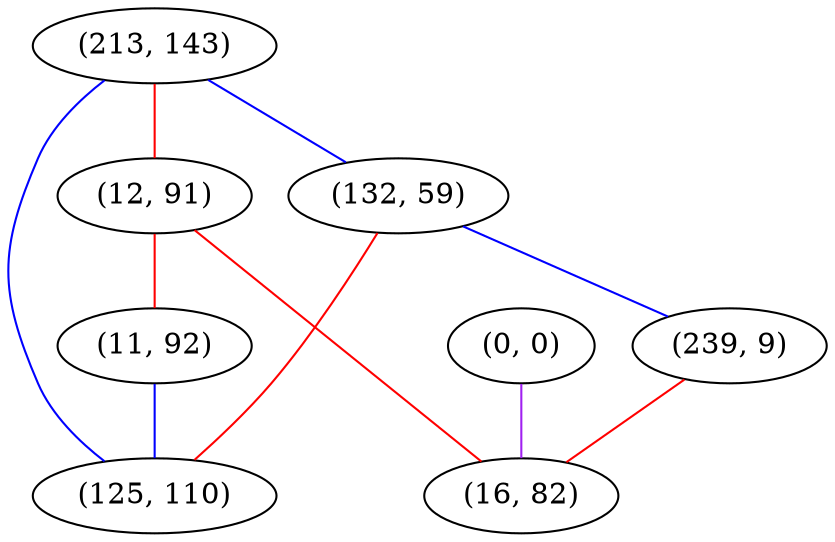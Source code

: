 graph "" {
"(213, 143)";
"(12, 91)";
"(11, 92)";
"(132, 59)";
"(0, 0)";
"(239, 9)";
"(125, 110)";
"(16, 82)";
"(213, 143)" -- "(125, 110)"  [color=blue, key=0, weight=3];
"(213, 143)" -- "(132, 59)"  [color=blue, key=0, weight=3];
"(213, 143)" -- "(12, 91)"  [color=red, key=0, weight=1];
"(12, 91)" -- "(11, 92)"  [color=red, key=0, weight=1];
"(12, 91)" -- "(16, 82)"  [color=red, key=0, weight=1];
"(11, 92)" -- "(125, 110)"  [color=blue, key=0, weight=3];
"(132, 59)" -- "(125, 110)"  [color=red, key=0, weight=1];
"(132, 59)" -- "(239, 9)"  [color=blue, key=0, weight=3];
"(0, 0)" -- "(16, 82)"  [color=purple, key=0, weight=4];
"(239, 9)" -- "(16, 82)"  [color=red, key=0, weight=1];
}
